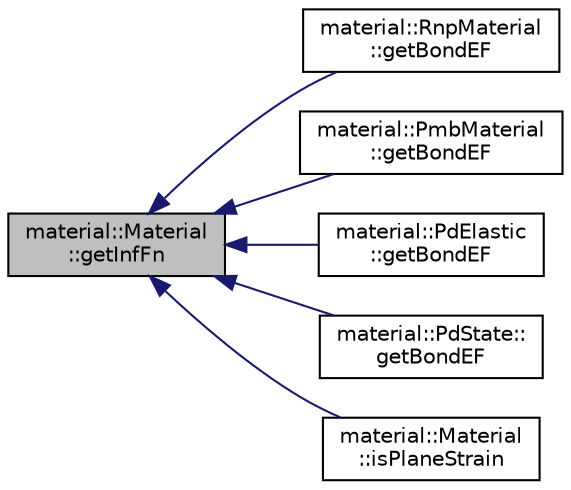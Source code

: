 digraph "material::Material::getInfFn"
{
  edge [fontname="Helvetica",fontsize="10",labelfontname="Helvetica",labelfontsize="10"];
  node [fontname="Helvetica",fontsize="10",shape=record];
  rankdir="LR";
  Node24 [label="material::Material\l::getInfFn",height=0.2,width=0.4,color="black", fillcolor="grey75", style="filled", fontcolor="black"];
  Node24 -> Node25 [dir="back",color="midnightblue",fontsize="10",style="solid",fontname="Helvetica"];
  Node25 [label="material::RnpMaterial\l::getBondEF",height=0.2,width=0.4,color="black", fillcolor="white", style="filled",URL="$classmaterial_1_1RnpMaterial.html#aa36faa8cb0c1be1b0582aebbdb36ed4c",tooltip="Returns energy and force between bond due to pairwise interaction. "];
  Node24 -> Node26 [dir="back",color="midnightblue",fontsize="10",style="solid",fontname="Helvetica"];
  Node26 [label="material::PmbMaterial\l::getBondEF",height=0.2,width=0.4,color="black", fillcolor="white", style="filled",URL="$classmaterial_1_1PmbMaterial.html#ac49caf8d022a3e0a9d6aa01ac7d84c1b",tooltip="Returns energy and force between bond due to pairwise interaction. "];
  Node24 -> Node27 [dir="back",color="midnightblue",fontsize="10",style="solid",fontname="Helvetica"];
  Node27 [label="material::PdElastic\l::getBondEF",height=0.2,width=0.4,color="black", fillcolor="white", style="filled",URL="$classmaterial_1_1PdElastic.html#ad7919448254192661c7005e7dc48089f",tooltip="Returns energy and force between bond due to pairwise interaction. "];
  Node24 -> Node28 [dir="back",color="midnightblue",fontsize="10",style="solid",fontname="Helvetica"];
  Node28 [label="material::PdState::\lgetBondEF",height=0.2,width=0.4,color="black", fillcolor="white", style="filled",URL="$classmaterial_1_1PdState.html#a1d1b14b1b1d052215790bee98628b70c",tooltip="Returns energy and force between bond due to state-based model. "];
  Node24 -> Node29 [dir="back",color="midnightblue",fontsize="10",style="solid",fontname="Helvetica"];
  Node29 [label="material::Material\l::isPlaneStrain",height=0.2,width=0.4,color="black", fillcolor="white", style="filled",URL="$classmaterial_1_1Material.html#a8ef43fb1aafde357f7e7abbe1abd7d56",tooltip="Returns plane-strain condition. "];
}
